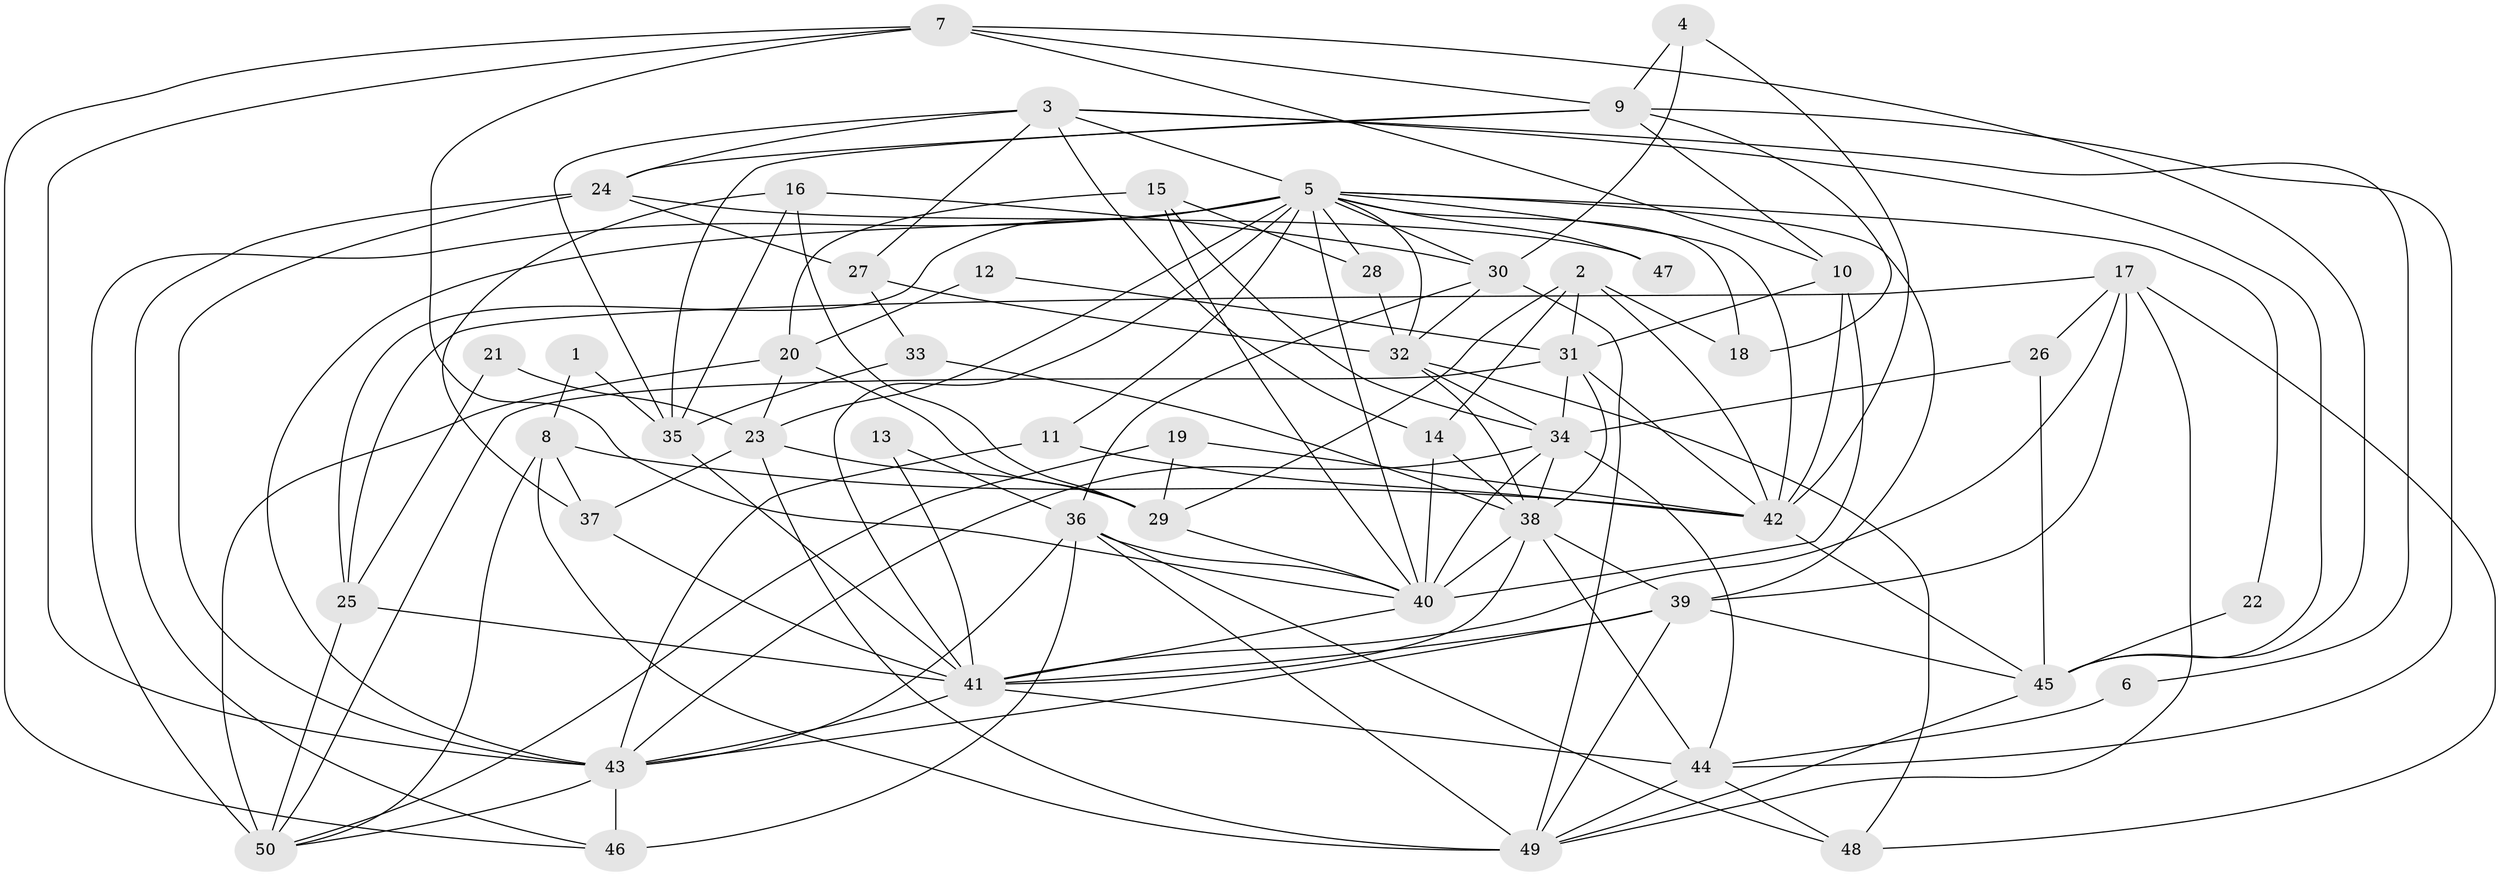 // original degree distribution, {4: 0.24, 7: 0.05, 5: 0.18, 6: 0.09, 3: 0.31, 2: 0.12, 8: 0.01}
// Generated by graph-tools (version 1.1) at 2025/26/03/09/25 03:26:15]
// undirected, 50 vertices, 137 edges
graph export_dot {
graph [start="1"]
  node [color=gray90,style=filled];
  1;
  2;
  3;
  4;
  5;
  6;
  7;
  8;
  9;
  10;
  11;
  12;
  13;
  14;
  15;
  16;
  17;
  18;
  19;
  20;
  21;
  22;
  23;
  24;
  25;
  26;
  27;
  28;
  29;
  30;
  31;
  32;
  33;
  34;
  35;
  36;
  37;
  38;
  39;
  40;
  41;
  42;
  43;
  44;
  45;
  46;
  47;
  48;
  49;
  50;
  1 -- 8 [weight=1.0];
  1 -- 35 [weight=1.0];
  2 -- 14 [weight=1.0];
  2 -- 18 [weight=1.0];
  2 -- 29 [weight=1.0];
  2 -- 31 [weight=1.0];
  2 -- 42 [weight=1.0];
  3 -- 5 [weight=1.0];
  3 -- 6 [weight=1.0];
  3 -- 14 [weight=1.0];
  3 -- 24 [weight=1.0];
  3 -- 27 [weight=1.0];
  3 -- 35 [weight=1.0];
  3 -- 45 [weight=1.0];
  4 -- 9 [weight=1.0];
  4 -- 30 [weight=1.0];
  4 -- 42 [weight=1.0];
  5 -- 11 [weight=1.0];
  5 -- 18 [weight=1.0];
  5 -- 22 [weight=1.0];
  5 -- 23 [weight=1.0];
  5 -- 25 [weight=1.0];
  5 -- 28 [weight=1.0];
  5 -- 30 [weight=1.0];
  5 -- 32 [weight=1.0];
  5 -- 39 [weight=1.0];
  5 -- 40 [weight=1.0];
  5 -- 41 [weight=2.0];
  5 -- 42 [weight=1.0];
  5 -- 43 [weight=1.0];
  5 -- 47 [weight=1.0];
  5 -- 50 [weight=1.0];
  6 -- 44 [weight=1.0];
  7 -- 9 [weight=1.0];
  7 -- 10 [weight=1.0];
  7 -- 40 [weight=1.0];
  7 -- 43 [weight=1.0];
  7 -- 45 [weight=1.0];
  7 -- 46 [weight=1.0];
  8 -- 37 [weight=1.0];
  8 -- 42 [weight=1.0];
  8 -- 49 [weight=1.0];
  8 -- 50 [weight=1.0];
  9 -- 10 [weight=1.0];
  9 -- 18 [weight=1.0];
  9 -- 24 [weight=1.0];
  9 -- 35 [weight=1.0];
  9 -- 44 [weight=1.0];
  10 -- 31 [weight=1.0];
  10 -- 40 [weight=1.0];
  10 -- 42 [weight=1.0];
  11 -- 42 [weight=1.0];
  11 -- 43 [weight=1.0];
  12 -- 20 [weight=1.0];
  12 -- 31 [weight=1.0];
  13 -- 36 [weight=1.0];
  13 -- 41 [weight=1.0];
  14 -- 38 [weight=1.0];
  14 -- 40 [weight=1.0];
  15 -- 20 [weight=1.0];
  15 -- 28 [weight=1.0];
  15 -- 34 [weight=1.0];
  15 -- 40 [weight=1.0];
  16 -- 29 [weight=2.0];
  16 -- 30 [weight=1.0];
  16 -- 35 [weight=1.0];
  16 -- 37 [weight=1.0];
  17 -- 25 [weight=1.0];
  17 -- 26 [weight=1.0];
  17 -- 39 [weight=1.0];
  17 -- 41 [weight=1.0];
  17 -- 48 [weight=1.0];
  17 -- 49 [weight=1.0];
  19 -- 29 [weight=1.0];
  19 -- 42 [weight=1.0];
  19 -- 50 [weight=1.0];
  20 -- 23 [weight=1.0];
  20 -- 29 [weight=1.0];
  20 -- 50 [weight=3.0];
  21 -- 23 [weight=1.0];
  21 -- 25 [weight=1.0];
  22 -- 45 [weight=2.0];
  23 -- 29 [weight=1.0];
  23 -- 37 [weight=1.0];
  23 -- 49 [weight=1.0];
  24 -- 27 [weight=1.0];
  24 -- 43 [weight=1.0];
  24 -- 46 [weight=1.0];
  24 -- 47 [weight=1.0];
  25 -- 41 [weight=1.0];
  25 -- 50 [weight=2.0];
  26 -- 34 [weight=1.0];
  26 -- 45 [weight=2.0];
  27 -- 32 [weight=1.0];
  27 -- 33 [weight=1.0];
  28 -- 32 [weight=1.0];
  29 -- 40 [weight=1.0];
  30 -- 32 [weight=1.0];
  30 -- 36 [weight=1.0];
  30 -- 49 [weight=1.0];
  31 -- 34 [weight=1.0];
  31 -- 38 [weight=1.0];
  31 -- 42 [weight=1.0];
  31 -- 50 [weight=1.0];
  32 -- 34 [weight=1.0];
  32 -- 38 [weight=1.0];
  32 -- 48 [weight=1.0];
  33 -- 35 [weight=1.0];
  33 -- 38 [weight=1.0];
  34 -- 38 [weight=1.0];
  34 -- 40 [weight=1.0];
  34 -- 43 [weight=1.0];
  34 -- 44 [weight=1.0];
  35 -- 41 [weight=1.0];
  36 -- 40 [weight=1.0];
  36 -- 43 [weight=1.0];
  36 -- 46 [weight=1.0];
  36 -- 48 [weight=1.0];
  36 -- 49 [weight=1.0];
  37 -- 41 [weight=1.0];
  38 -- 39 [weight=1.0];
  38 -- 40 [weight=1.0];
  38 -- 41 [weight=1.0];
  38 -- 44 [weight=2.0];
  39 -- 41 [weight=1.0];
  39 -- 43 [weight=1.0];
  39 -- 45 [weight=1.0];
  39 -- 49 [weight=1.0];
  40 -- 41 [weight=1.0];
  41 -- 43 [weight=1.0];
  41 -- 44 [weight=1.0];
  42 -- 45 [weight=1.0];
  43 -- 46 [weight=2.0];
  43 -- 50 [weight=1.0];
  44 -- 48 [weight=1.0];
  44 -- 49 [weight=1.0];
  45 -- 49 [weight=1.0];
}
